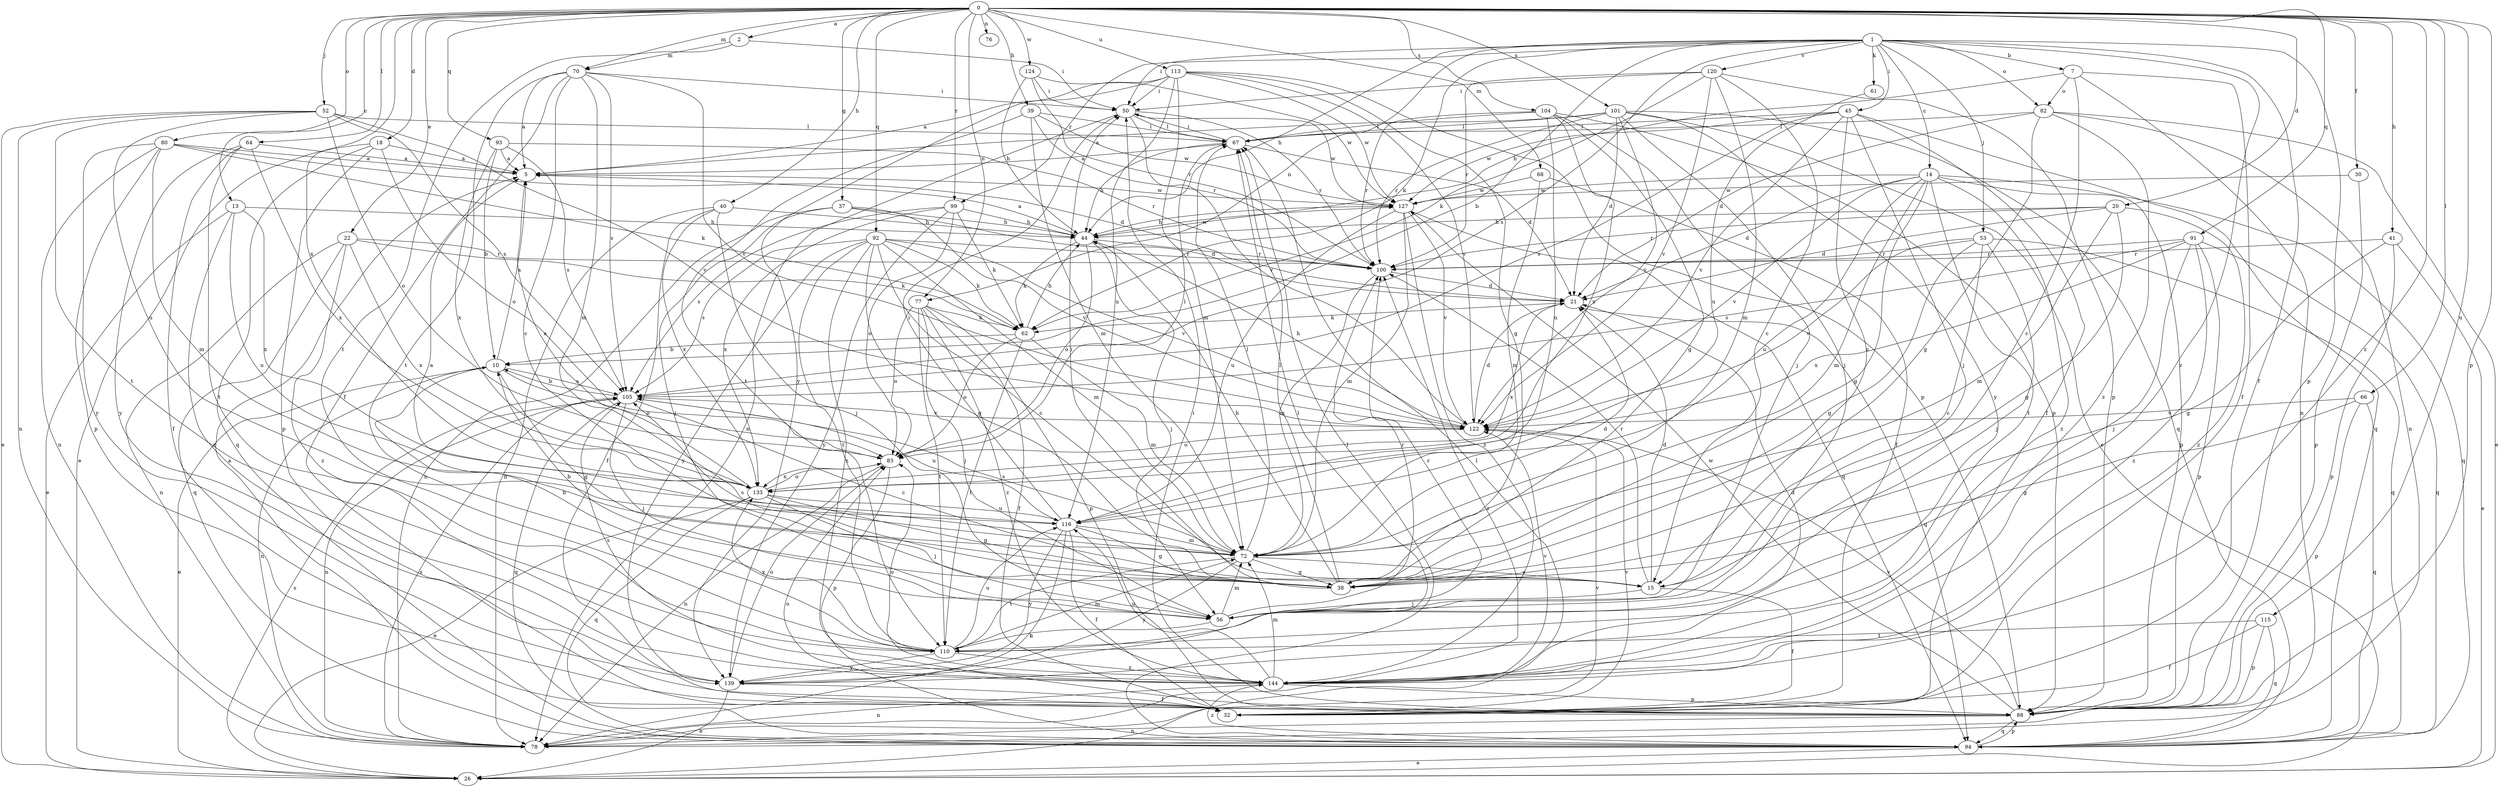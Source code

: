 strict digraph  {
0;
1;
2;
5;
7;
10;
13;
14;
15;
18;
20;
21;
22;
26;
30;
32;
37;
38;
39;
40;
41;
44;
45;
50;
52;
53;
56;
61;
62;
64;
66;
67;
68;
70;
72;
76;
77;
78;
80;
82;
83;
88;
91;
92;
93;
94;
99;
100;
101;
104;
105;
110;
113;
115;
116;
120;
122;
124;
127;
133;
139;
144;
0 -> 2  [label=a];
0 -> 13  [label=c];
0 -> 18  [label=d];
0 -> 20  [label=d];
0 -> 22  [label=e];
0 -> 30  [label=f];
0 -> 37  [label=g];
0 -> 39  [label=h];
0 -> 40  [label=h];
0 -> 41  [label=h];
0 -> 52  [label=j];
0 -> 64  [label=l];
0 -> 66  [label=l];
0 -> 68  [label=m];
0 -> 70  [label=m];
0 -> 76  [label=n];
0 -> 77  [label=n];
0 -> 80  [label=o];
0 -> 88  [label=p];
0 -> 91  [label=q];
0 -> 92  [label=q];
0 -> 93  [label=q];
0 -> 99  [label=r];
0 -> 101  [label=s];
0 -> 104  [label=s];
0 -> 113  [label=u];
0 -> 115  [label=u];
0 -> 124  [label=w];
0 -> 133  [label=x];
0 -> 144  [label=z];
1 -> 7  [label=b];
1 -> 10  [label=b];
1 -> 14  [label=c];
1 -> 32  [label=f];
1 -> 44  [label=h];
1 -> 45  [label=i];
1 -> 50  [label=i];
1 -> 53  [label=j];
1 -> 61  [label=k];
1 -> 62  [label=k];
1 -> 77  [label=n];
1 -> 82  [label=o];
1 -> 88  [label=p];
1 -> 99  [label=r];
1 -> 105  [label=s];
1 -> 120  [label=v];
1 -> 144  [label=z];
2 -> 50  [label=i];
2 -> 70  [label=m];
2 -> 110  [label=t];
5 -> 127  [label=w];
7 -> 15  [label=c];
7 -> 32  [label=f];
7 -> 44  [label=h];
7 -> 78  [label=n];
7 -> 82  [label=o];
10 -> 5  [label=a];
10 -> 26  [label=e];
10 -> 38  [label=g];
10 -> 78  [label=n];
10 -> 83  [label=o];
10 -> 105  [label=s];
13 -> 26  [label=e];
13 -> 44  [label=h];
13 -> 116  [label=u];
13 -> 133  [label=x];
13 -> 144  [label=z];
14 -> 21  [label=d];
14 -> 38  [label=g];
14 -> 72  [label=m];
14 -> 88  [label=p];
14 -> 94  [label=q];
14 -> 110  [label=t];
14 -> 116  [label=u];
14 -> 122  [label=v];
14 -> 127  [label=w];
14 -> 144  [label=z];
15 -> 21  [label=d];
15 -> 32  [label=f];
15 -> 56  [label=j];
15 -> 100  [label=r];
18 -> 5  [label=a];
18 -> 26  [label=e];
18 -> 83  [label=o];
18 -> 88  [label=p];
18 -> 94  [label=q];
20 -> 21  [label=d];
20 -> 38  [label=g];
20 -> 44  [label=h];
20 -> 72  [label=m];
20 -> 100  [label=r];
20 -> 144  [label=z];
21 -> 62  [label=k];
21 -> 94  [label=q];
21 -> 133  [label=x];
22 -> 62  [label=k];
22 -> 78  [label=n];
22 -> 94  [label=q];
22 -> 100  [label=r];
22 -> 133  [label=x];
22 -> 144  [label=z];
26 -> 67  [label=l];
26 -> 105  [label=s];
30 -> 88  [label=p];
30 -> 127  [label=w];
32 -> 122  [label=v];
37 -> 21  [label=d];
37 -> 44  [label=h];
37 -> 56  [label=j];
37 -> 78  [label=n];
37 -> 122  [label=v];
38 -> 10  [label=b];
38 -> 44  [label=h];
38 -> 50  [label=i];
38 -> 67  [label=l];
38 -> 105  [label=s];
39 -> 67  [label=l];
39 -> 72  [label=m];
39 -> 100  [label=r];
39 -> 110  [label=t];
39 -> 127  [label=w];
40 -> 32  [label=f];
40 -> 44  [label=h];
40 -> 56  [label=j];
40 -> 78  [label=n];
40 -> 133  [label=x];
41 -> 26  [label=e];
41 -> 38  [label=g];
41 -> 88  [label=p];
41 -> 100  [label=r];
44 -> 5  [label=a];
44 -> 56  [label=j];
44 -> 62  [label=k];
44 -> 83  [label=o];
44 -> 100  [label=r];
44 -> 127  [label=w];
45 -> 15  [label=c];
45 -> 32  [label=f];
45 -> 56  [label=j];
45 -> 67  [label=l];
45 -> 94  [label=q];
45 -> 105  [label=s];
45 -> 122  [label=v];
45 -> 127  [label=w];
50 -> 67  [label=l];
50 -> 78  [label=n];
50 -> 100  [label=r];
50 -> 122  [label=v];
50 -> 127  [label=w];
52 -> 26  [label=e];
52 -> 67  [label=l];
52 -> 78  [label=n];
52 -> 83  [label=o];
52 -> 105  [label=s];
52 -> 110  [label=t];
52 -> 116  [label=u];
52 -> 122  [label=v];
53 -> 15  [label=c];
53 -> 38  [label=g];
53 -> 56  [label=j];
53 -> 94  [label=q];
53 -> 100  [label=r];
53 -> 122  [label=v];
56 -> 10  [label=b];
56 -> 72  [label=m];
56 -> 100  [label=r];
56 -> 110  [label=t];
61 -> 116  [label=u];
62 -> 10  [label=b];
62 -> 44  [label=h];
62 -> 72  [label=m];
62 -> 83  [label=o];
62 -> 110  [label=t];
64 -> 5  [label=a];
64 -> 32  [label=f];
64 -> 110  [label=t];
64 -> 133  [label=x];
64 -> 139  [label=y];
66 -> 38  [label=g];
66 -> 88  [label=p];
66 -> 94  [label=q];
66 -> 122  [label=v];
67 -> 5  [label=a];
67 -> 21  [label=d];
67 -> 44  [label=h];
67 -> 50  [label=i];
68 -> 32  [label=f];
68 -> 72  [label=m];
68 -> 127  [label=w];
70 -> 5  [label=a];
70 -> 15  [label=c];
70 -> 32  [label=f];
70 -> 50  [label=i];
70 -> 72  [label=m];
70 -> 105  [label=s];
70 -> 110  [label=t];
70 -> 122  [label=v];
72 -> 5  [label=a];
72 -> 15  [label=c];
72 -> 21  [label=d];
72 -> 38  [label=g];
72 -> 67  [label=l];
72 -> 105  [label=s];
72 -> 110  [label=t];
72 -> 139  [label=y];
77 -> 32  [label=f];
77 -> 56  [label=j];
77 -> 62  [label=k];
77 -> 83  [label=o];
77 -> 88  [label=p];
77 -> 110  [label=t];
77 -> 144  [label=z];
78 -> 100  [label=r];
78 -> 105  [label=s];
78 -> 122  [label=v];
80 -> 5  [label=a];
80 -> 21  [label=d];
80 -> 62  [label=k];
80 -> 72  [label=m];
80 -> 78  [label=n];
80 -> 88  [label=p];
80 -> 139  [label=y];
82 -> 21  [label=d];
82 -> 26  [label=e];
82 -> 38  [label=g];
82 -> 67  [label=l];
82 -> 78  [label=n];
82 -> 144  [label=z];
83 -> 67  [label=l];
83 -> 78  [label=n];
83 -> 88  [label=p];
83 -> 133  [label=x];
88 -> 50  [label=i];
88 -> 78  [label=n];
88 -> 94  [label=q];
88 -> 122  [label=v];
88 -> 127  [label=w];
91 -> 56  [label=j];
91 -> 88  [label=p];
91 -> 94  [label=q];
91 -> 100  [label=r];
91 -> 105  [label=s];
91 -> 133  [label=x];
91 -> 144  [label=z];
92 -> 15  [label=c];
92 -> 38  [label=g];
92 -> 62  [label=k];
92 -> 72  [label=m];
92 -> 100  [label=r];
92 -> 105  [label=s];
92 -> 110  [label=t];
92 -> 122  [label=v];
92 -> 139  [label=y];
92 -> 144  [label=z];
93 -> 5  [label=a];
93 -> 10  [label=b];
93 -> 100  [label=r];
93 -> 105  [label=s];
93 -> 133  [label=x];
94 -> 5  [label=a];
94 -> 26  [label=e];
94 -> 67  [label=l];
94 -> 83  [label=o];
94 -> 88  [label=p];
94 -> 144  [label=z];
99 -> 44  [label=h];
99 -> 62  [label=k];
99 -> 83  [label=o];
99 -> 105  [label=s];
99 -> 133  [label=x];
99 -> 139  [label=y];
100 -> 21  [label=d];
100 -> 72  [label=m];
101 -> 5  [label=a];
101 -> 21  [label=d];
101 -> 26  [label=e];
101 -> 56  [label=j];
101 -> 67  [label=l];
101 -> 94  [label=q];
101 -> 100  [label=r];
101 -> 122  [label=v];
101 -> 139  [label=y];
104 -> 38  [label=g];
104 -> 56  [label=j];
104 -> 67  [label=l];
104 -> 88  [label=p];
104 -> 100  [label=r];
104 -> 116  [label=u];
104 -> 133  [label=x];
105 -> 10  [label=b];
105 -> 15  [label=c];
105 -> 56  [label=j];
105 -> 78  [label=n];
105 -> 94  [label=q];
105 -> 116  [label=u];
105 -> 122  [label=v];
110 -> 72  [label=m];
110 -> 100  [label=r];
110 -> 116  [label=u];
110 -> 133  [label=x];
110 -> 139  [label=y];
110 -> 144  [label=z];
113 -> 5  [label=a];
113 -> 38  [label=g];
113 -> 50  [label=i];
113 -> 72  [label=m];
113 -> 88  [label=p];
113 -> 116  [label=u];
113 -> 122  [label=v];
113 -> 127  [label=w];
113 -> 139  [label=y];
115 -> 32  [label=f];
115 -> 88  [label=p];
115 -> 94  [label=q];
115 -> 110  [label=t];
116 -> 32  [label=f];
116 -> 38  [label=g];
116 -> 50  [label=i];
116 -> 72  [label=m];
116 -> 78  [label=n];
116 -> 139  [label=y];
120 -> 15  [label=c];
120 -> 50  [label=i];
120 -> 62  [label=k];
120 -> 72  [label=m];
120 -> 88  [label=p];
120 -> 100  [label=r];
120 -> 122  [label=v];
122 -> 21  [label=d];
122 -> 44  [label=h];
122 -> 83  [label=o];
124 -> 44  [label=h];
124 -> 50  [label=i];
124 -> 100  [label=r];
124 -> 127  [label=w];
127 -> 44  [label=h];
127 -> 72  [label=m];
127 -> 94  [label=q];
127 -> 116  [label=u];
127 -> 122  [label=v];
127 -> 144  [label=z];
133 -> 5  [label=a];
133 -> 26  [label=e];
133 -> 38  [label=g];
133 -> 56  [label=j];
133 -> 83  [label=o];
133 -> 94  [label=q];
133 -> 116  [label=u];
139 -> 26  [label=e];
139 -> 32  [label=f];
139 -> 67  [label=l];
139 -> 83  [label=o];
144 -> 21  [label=d];
144 -> 72  [label=m];
144 -> 78  [label=n];
144 -> 83  [label=o];
144 -> 88  [label=p];
144 -> 105  [label=s];
144 -> 116  [label=u];
144 -> 122  [label=v];
}
